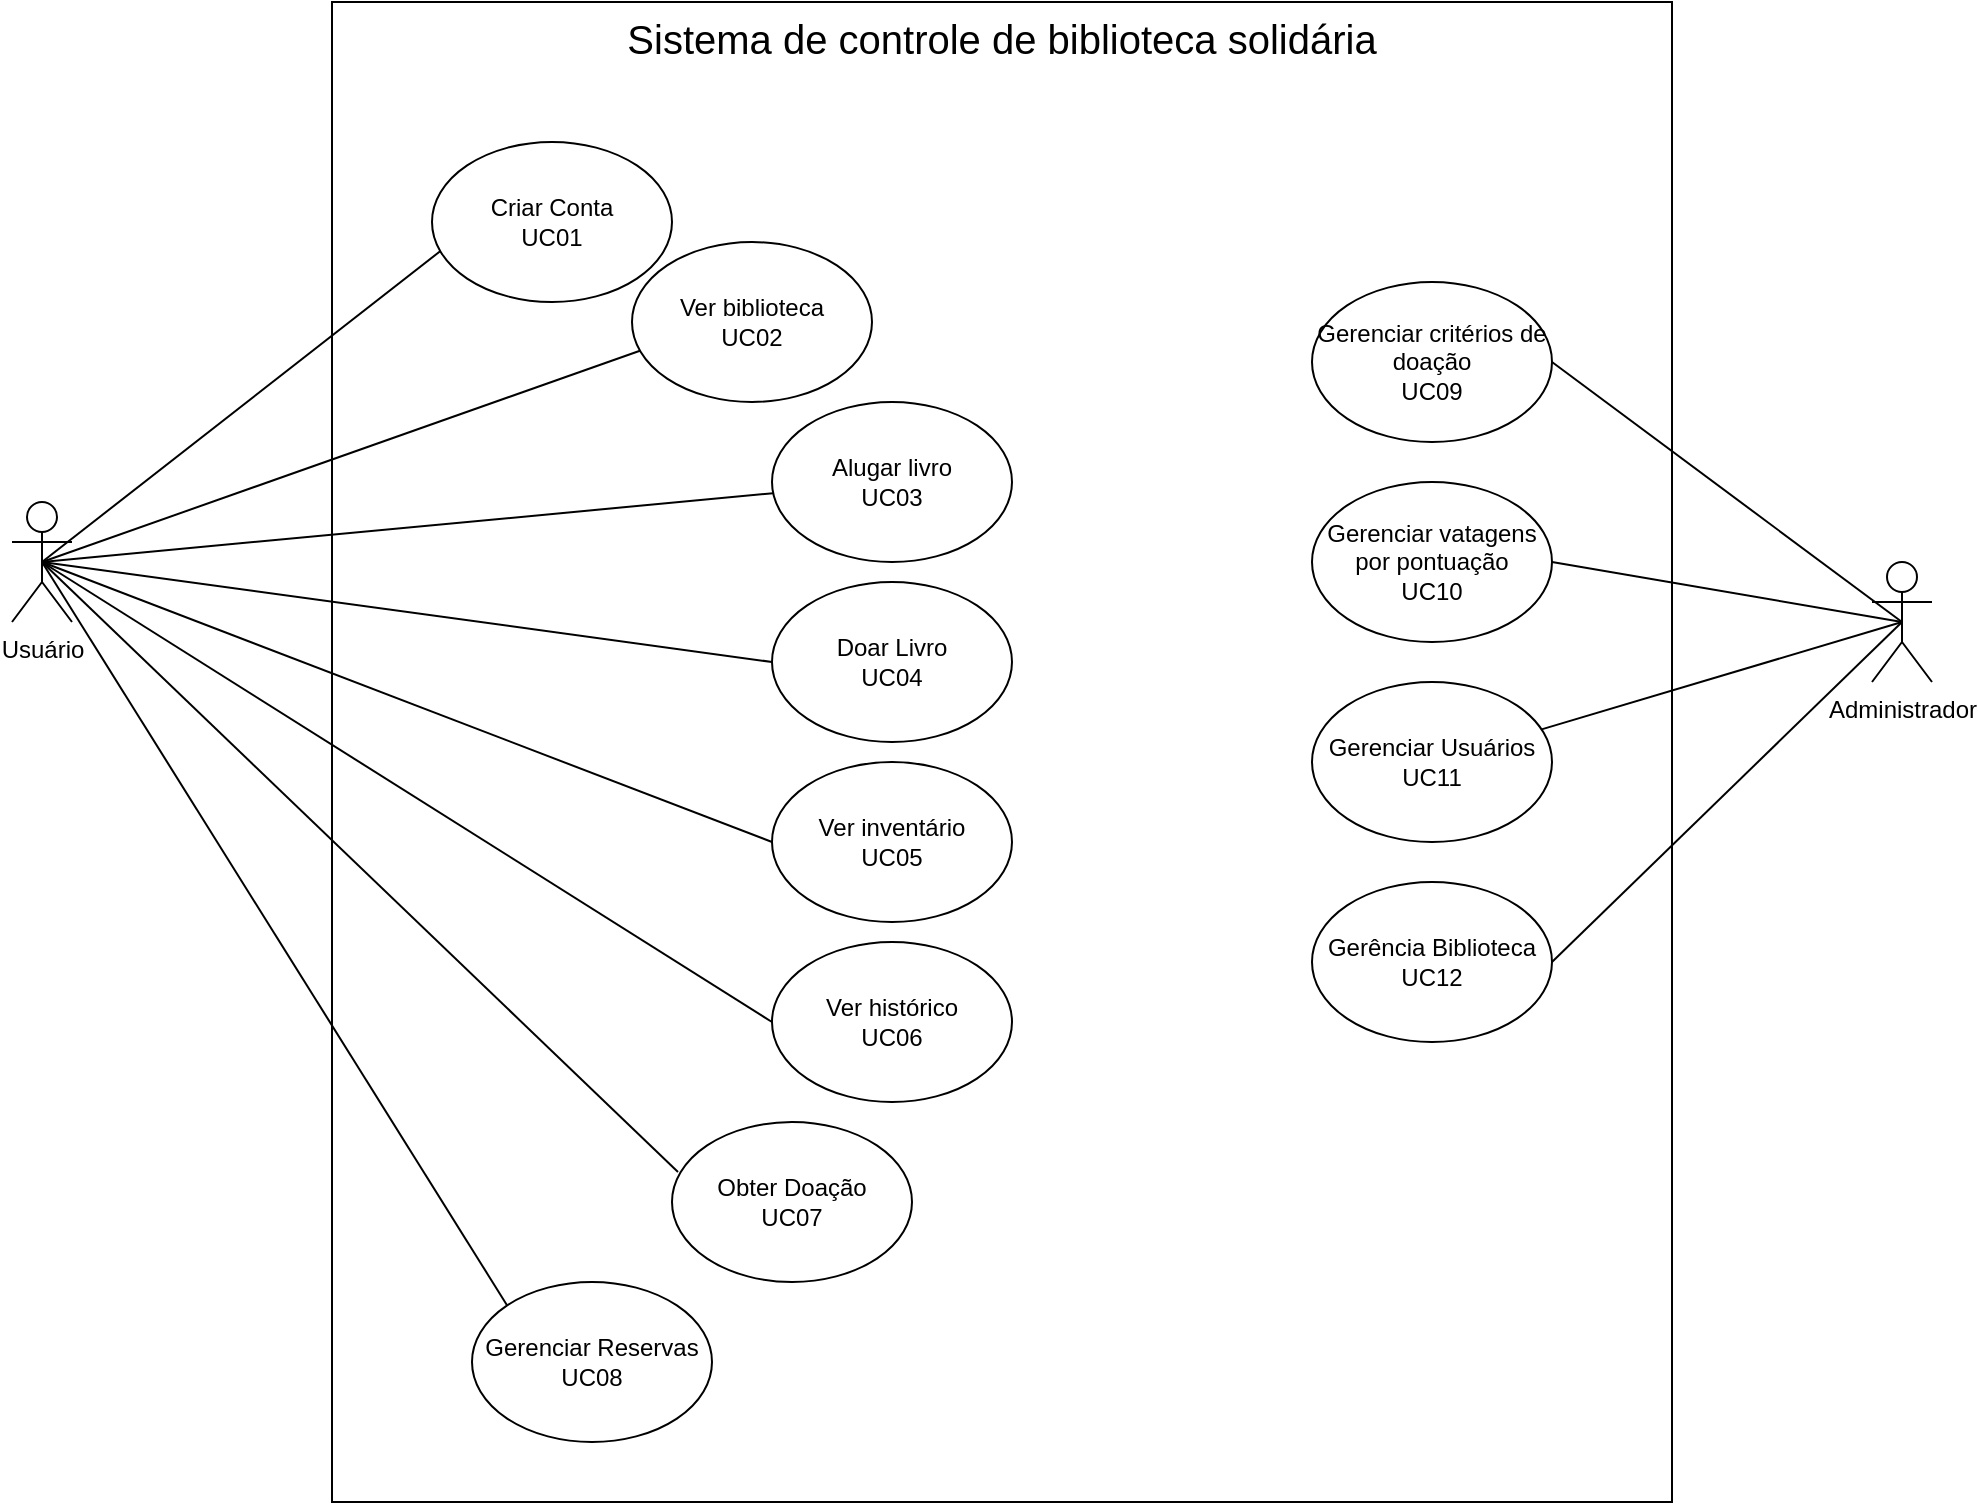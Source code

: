 <mxfile version="20.6.0" type="github">
  <diagram id="OYgyoeQ4cRTz8VLO4bsm" name="Página-1">
    <mxGraphModel dx="2249" dy="1927" grid="1" gridSize="10" guides="1" tooltips="1" connect="1" arrows="1" fold="1" page="1" pageScale="1" pageWidth="827" pageHeight="1169" math="0" shadow="0">
      <root>
        <mxCell id="0" />
        <mxCell id="1" parent="0" />
        <mxCell id="Zu5s9qkrUJdbfHZ7qnUy-59" value="Sistema de controle de biblioteca solidária" style="rounded=0;whiteSpace=wrap;html=1;fillColor=none;verticalAlign=top;fontSize=20;" parent="1" vertex="1">
          <mxGeometry x="-430" y="-560" width="670" height="750" as="geometry" />
        </mxCell>
        <mxCell id="Zu5s9qkrUJdbfHZ7qnUy-8" style="rounded=0;orthogonalLoop=1;jettySize=auto;html=1;exitX=0.5;exitY=0.5;exitDx=0;exitDy=0;exitPerimeter=0;endArrow=none;endFill=0;" parent="1" source="Zu5s9qkrUJdbfHZ7qnUy-1" edge="1">
          <mxGeometry relative="1" as="geometry">
            <mxPoint x="-370" y="-440" as="targetPoint" />
          </mxGeometry>
        </mxCell>
        <mxCell id="Zu5s9qkrUJdbfHZ7qnUy-9" style="rounded=0;orthogonalLoop=1;jettySize=auto;html=1;exitX=0.5;exitY=0.5;exitDx=0;exitDy=0;exitPerimeter=0;entryX=0.042;entryY=0.675;entryDx=0;entryDy=0;endArrow=none;endFill=0;entryPerimeter=0;" parent="1" source="Zu5s9qkrUJdbfHZ7qnUy-1" target="Zu5s9qkrUJdbfHZ7qnUy-3" edge="1">
          <mxGeometry relative="1" as="geometry" />
        </mxCell>
        <mxCell id="Zu5s9qkrUJdbfHZ7qnUy-18" style="rounded=0;orthogonalLoop=1;jettySize=auto;html=1;exitX=0.5;exitY=0.5;exitDx=0;exitDy=0;exitPerimeter=0;entryX=0;entryY=0.5;entryDx=0;entryDy=0;endArrow=none;endFill=0;" parent="1" source="Zu5s9qkrUJdbfHZ7qnUy-1" target="Zu5s9qkrUJdbfHZ7qnUy-13" edge="1">
          <mxGeometry relative="1" as="geometry">
            <mxPoint x="-380" y="-110" as="targetPoint" />
          </mxGeometry>
        </mxCell>
        <mxCell id="Zu5s9qkrUJdbfHZ7qnUy-1" value="Usuário" style="shape=umlActor;verticalLabelPosition=bottom;verticalAlign=top;html=1;outlineConnect=0;" parent="1" vertex="1">
          <mxGeometry x="-590" y="-310" width="30" height="60" as="geometry" />
        </mxCell>
        <mxCell id="Zu5s9qkrUJdbfHZ7qnUy-2" value="Criar Conta&lt;br&gt;UC01" style="ellipse;whiteSpace=wrap;html=1;" parent="1" vertex="1">
          <mxGeometry x="-380" y="-490" width="120" height="80" as="geometry" />
        </mxCell>
        <mxCell id="Zu5s9qkrUJdbfHZ7qnUy-34" style="rounded=0;orthogonalLoop=1;jettySize=auto;html=1;exitX=0.5;exitY=0.5;exitDx=0;exitDy=0;exitPerimeter=0;endArrow=none;endFill=0;" parent="1" source="Zu5s9qkrUJdbfHZ7qnUy-1" target="Zu5s9qkrUJdbfHZ7qnUy-33" edge="1">
          <mxGeometry relative="1" as="geometry" />
        </mxCell>
        <mxCell id="Zu5s9qkrUJdbfHZ7qnUy-3" value="Ver biblioteca&lt;br&gt;UC02" style="ellipse;whiteSpace=wrap;html=1;" parent="1" vertex="1">
          <mxGeometry x="-280" y="-440" width="120" height="80" as="geometry" />
        </mxCell>
        <mxCell id="Zu5s9qkrUJdbfHZ7qnUy-10" style="edgeStyle=orthogonalEdgeStyle;rounded=0;orthogonalLoop=1;jettySize=auto;html=1;exitX=0.5;exitY=1;exitDx=0;exitDy=0;" parent="1" source="Zu5s9qkrUJdbfHZ7qnUy-2" target="Zu5s9qkrUJdbfHZ7qnUy-2" edge="1">
          <mxGeometry relative="1" as="geometry" />
        </mxCell>
        <mxCell id="Zu5s9qkrUJdbfHZ7qnUy-13" value="Doar Livro&lt;br&gt;UC04" style="ellipse;whiteSpace=wrap;html=1;" parent="1" vertex="1">
          <mxGeometry x="-210" y="-270" width="120" height="80" as="geometry" />
        </mxCell>
        <mxCell id="Zu5s9qkrUJdbfHZ7qnUy-14" value="Ver inventário&lt;br&gt;UC05" style="ellipse;whiteSpace=wrap;html=1;" parent="1" vertex="1">
          <mxGeometry x="-210" y="-180" width="120" height="80" as="geometry" />
        </mxCell>
        <mxCell id="Zu5s9qkrUJdbfHZ7qnUy-15" value="Ver histórico&lt;br&gt;UC06" style="ellipse;whiteSpace=wrap;html=1;" parent="1" vertex="1">
          <mxGeometry x="-210" y="-90" width="120" height="80" as="geometry" />
        </mxCell>
        <mxCell id="Zu5s9qkrUJdbfHZ7qnUy-28" value="Obter Doação&lt;br&gt;UC07" style="ellipse;whiteSpace=wrap;html=1;" parent="1" vertex="1">
          <mxGeometry x="-260" width="120" height="80" as="geometry" />
        </mxCell>
        <mxCell id="Zu5s9qkrUJdbfHZ7qnUy-33" value="Alugar livro&lt;br&gt;UC03" style="ellipse;whiteSpace=wrap;html=1;" parent="1" vertex="1">
          <mxGeometry x="-210" y="-360" width="120" height="80" as="geometry" />
        </mxCell>
        <mxCell id="Zu5s9qkrUJdbfHZ7qnUy-36" value="Gerenciar Reservas&lt;br&gt;UC08" style="ellipse;whiteSpace=wrap;html=1;" parent="1" vertex="1">
          <mxGeometry x="-360" y="80" width="120" height="80" as="geometry" />
        </mxCell>
        <mxCell id="Zu5s9qkrUJdbfHZ7qnUy-57" style="rounded=0;orthogonalLoop=1;jettySize=auto;html=1;exitX=0.5;exitY=0.5;exitDx=0;exitDy=0;exitPerimeter=0;endArrow=none;endFill=0;" parent="1" source="Zu5s9qkrUJdbfHZ7qnUy-46" target="Zu5s9qkrUJdbfHZ7qnUy-56" edge="1">
          <mxGeometry relative="1" as="geometry" />
        </mxCell>
        <mxCell id="Zu5s9qkrUJdbfHZ7qnUy-58" style="rounded=0;orthogonalLoop=1;jettySize=auto;html=1;exitX=0.5;exitY=0.5;exitDx=0;exitDy=0;exitPerimeter=0;entryX=1;entryY=0.5;entryDx=0;entryDy=0;endArrow=none;endFill=0;" parent="1" source="Zu5s9qkrUJdbfHZ7qnUy-46" target="Zu5s9qkrUJdbfHZ7qnUy-55" edge="1">
          <mxGeometry relative="1" as="geometry" />
        </mxCell>
        <mxCell id="UdLWcy6IRKixMaUsWaI8-3" style="rounded=0;orthogonalLoop=1;jettySize=auto;html=1;exitX=0.5;exitY=0.5;exitDx=0;exitDy=0;exitPerimeter=0;entryX=1;entryY=0.5;entryDx=0;entryDy=0;endArrow=none;endFill=0;" parent="1" source="Zu5s9qkrUJdbfHZ7qnUy-46" target="UdLWcy6IRKixMaUsWaI8-2" edge="1">
          <mxGeometry relative="1" as="geometry" />
        </mxCell>
        <mxCell id="UdLWcy6IRKixMaUsWaI8-4" style="rounded=0;orthogonalLoop=1;jettySize=auto;html=1;exitX=0.5;exitY=0.5;exitDx=0;exitDy=0;exitPerimeter=0;entryX=1;entryY=0.5;entryDx=0;entryDy=0;endArrow=none;endFill=0;" parent="1" source="Zu5s9qkrUJdbfHZ7qnUy-46" target="UdLWcy6IRKixMaUsWaI8-1" edge="1">
          <mxGeometry relative="1" as="geometry" />
        </mxCell>
        <mxCell id="Zu5s9qkrUJdbfHZ7qnUy-46" value="Administrador" style="shape=umlActor;verticalLabelPosition=bottom;verticalAlign=top;html=1;outlineConnect=0;" parent="1" vertex="1">
          <mxGeometry x="340" y="-280" width="30" height="60" as="geometry" />
        </mxCell>
        <mxCell id="Zu5s9qkrUJdbfHZ7qnUy-55" value="Gerência Biblioteca&lt;br&gt;UC12" style="ellipse;whiteSpace=wrap;html=1;" parent="1" vertex="1">
          <mxGeometry x="60" y="-120" width="120" height="80" as="geometry" />
        </mxCell>
        <mxCell id="Zu5s9qkrUJdbfHZ7qnUy-56" value="Gerenciar Usuários&lt;br&gt;UC11" style="ellipse;whiteSpace=wrap;html=1;" parent="1" vertex="1">
          <mxGeometry x="60" y="-220" width="120" height="80" as="geometry" />
        </mxCell>
        <mxCell id="UdLWcy6IRKixMaUsWaI8-1" value="Gerenciar critérios de doação&lt;br&gt;UC09" style="ellipse;whiteSpace=wrap;html=1;" parent="1" vertex="1">
          <mxGeometry x="60" y="-420" width="120" height="80" as="geometry" />
        </mxCell>
        <mxCell id="UdLWcy6IRKixMaUsWaI8-2" value="Gerenciar vatagens por pontuação&lt;br&gt;UC10" style="ellipse;whiteSpace=wrap;html=1;" parent="1" vertex="1">
          <mxGeometry x="60" y="-320" width="120" height="80" as="geometry" />
        </mxCell>
        <mxCell id="CLyn7KIy9CfLO9rm6S7a-6" value="" style="endArrow=none;html=1;rounded=0;entryX=0;entryY=0.5;entryDx=0;entryDy=0;exitX=0.5;exitY=0.5;exitDx=0;exitDy=0;exitPerimeter=0;" parent="1" source="Zu5s9qkrUJdbfHZ7qnUy-1" target="Zu5s9qkrUJdbfHZ7qnUy-14" edge="1">
          <mxGeometry width="50" height="50" relative="1" as="geometry">
            <mxPoint x="-360" y="-150" as="sourcePoint" />
            <mxPoint x="-310" y="-200" as="targetPoint" />
          </mxGeometry>
        </mxCell>
        <mxCell id="CLyn7KIy9CfLO9rm6S7a-7" value="" style="endArrow=none;html=1;rounded=0;entryX=0;entryY=0.5;entryDx=0;entryDy=0;exitX=0.5;exitY=0.5;exitDx=0;exitDy=0;exitPerimeter=0;" parent="1" source="Zu5s9qkrUJdbfHZ7qnUy-1" target="Zu5s9qkrUJdbfHZ7qnUy-15" edge="1">
          <mxGeometry width="50" height="50" relative="1" as="geometry">
            <mxPoint x="-350" y="-140" as="sourcePoint" />
            <mxPoint x="-300" y="-190" as="targetPoint" />
          </mxGeometry>
        </mxCell>
        <mxCell id="CLyn7KIy9CfLO9rm6S7a-8" value="" style="endArrow=none;html=1;rounded=0;entryX=0.025;entryY=0.313;entryDx=0;entryDy=0;exitX=0.5;exitY=0.5;exitDx=0;exitDy=0;exitPerimeter=0;entryPerimeter=0;" parent="1" source="Zu5s9qkrUJdbfHZ7qnUy-1" target="Zu5s9qkrUJdbfHZ7qnUy-28" edge="1">
          <mxGeometry width="50" height="50" relative="1" as="geometry">
            <mxPoint x="-340" y="-130" as="sourcePoint" />
            <mxPoint x="-290" y="-180" as="targetPoint" />
          </mxGeometry>
        </mxCell>
        <mxCell id="CLyn7KIy9CfLO9rm6S7a-9" value="" style="endArrow=none;html=1;rounded=0;exitX=0;exitY=0;exitDx=0;exitDy=0;entryX=0.5;entryY=0.5;entryDx=0;entryDy=0;entryPerimeter=0;" parent="1" source="Zu5s9qkrUJdbfHZ7qnUy-36" target="Zu5s9qkrUJdbfHZ7qnUy-1" edge="1">
          <mxGeometry width="50" height="50" relative="1" as="geometry">
            <mxPoint x="-330" y="-120" as="sourcePoint" />
            <mxPoint x="-280" y="-170" as="targetPoint" />
          </mxGeometry>
        </mxCell>
      </root>
    </mxGraphModel>
  </diagram>
</mxfile>
